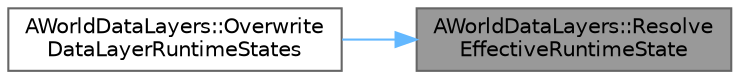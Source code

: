 digraph "AWorldDataLayers::ResolveEffectiveRuntimeState"
{
 // INTERACTIVE_SVG=YES
 // LATEX_PDF_SIZE
  bgcolor="transparent";
  edge [fontname=Helvetica,fontsize=10,labelfontname=Helvetica,labelfontsize=10];
  node [fontname=Helvetica,fontsize=10,shape=box,height=0.2,width=0.4];
  rankdir="RL";
  Node1 [id="Node000001",label="AWorldDataLayers::Resolve\lEffectiveRuntimeState",height=0.2,width=0.4,color="gray40", fillcolor="grey60", style="filled", fontcolor="black",tooltip=" "];
  Node1 -> Node2 [id="edge1_Node000001_Node000002",dir="back",color="steelblue1",style="solid",tooltip=" "];
  Node2 [id="Node000002",label="AWorldDataLayers::Overwrite\lDataLayerRuntimeStates",height=0.2,width=0.4,color="grey40", fillcolor="white", style="filled",URL="$d8/dbc/classAWorldDataLayers.html#a6e5cad2423ae9409656b427e2913830e",tooltip=" "];
}
